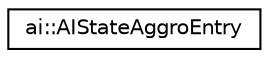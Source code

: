 digraph "Graphical Class Hierarchy"
{
  edge [fontname="Helvetica",fontsize="10",labelfontname="Helvetica",labelfontsize="10"];
  node [fontname="Helvetica",fontsize="10",shape=record];
  rankdir="LR";
  Node1 [label="ai::AIStateAggroEntry",height=0.2,width=0.4,color="black", fillcolor="white", style="filled",URL="$structai_1_1AIStateAggroEntry.html",tooltip="The aggro entry for the AIStateAggro. "];
}
